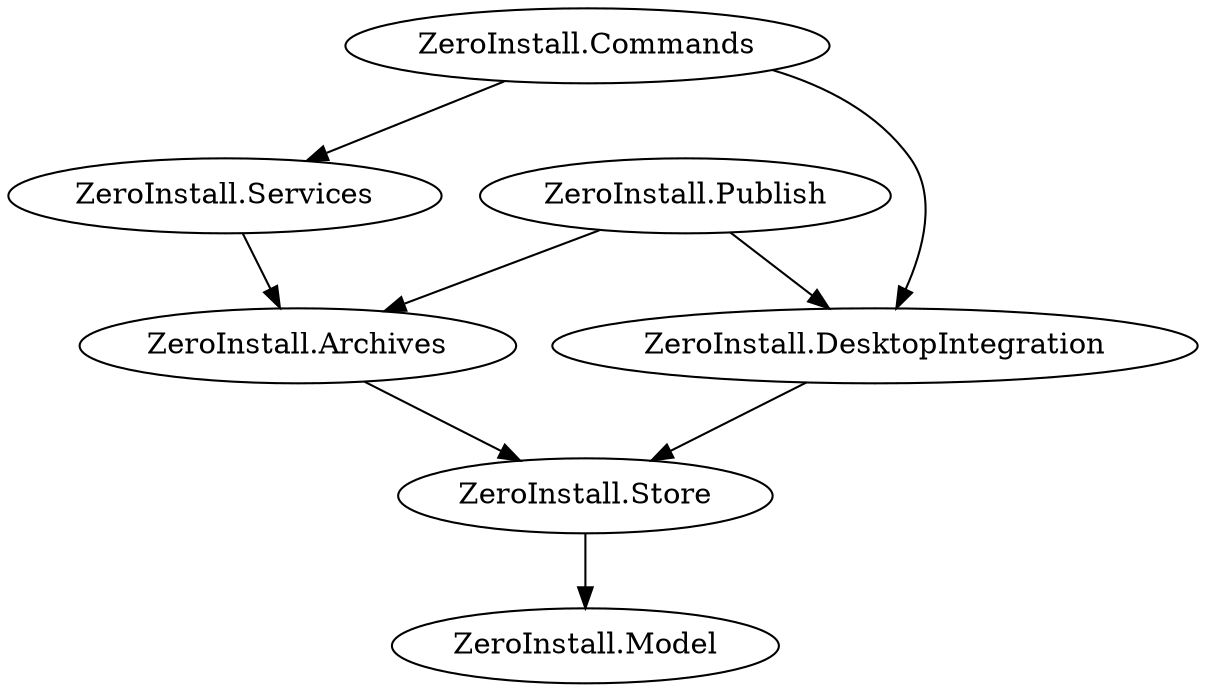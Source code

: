 digraph {
    commands [label="ZeroInstall.Commands"];
    publish [label="ZeroInstall.Publish"];
    services [label="ZeroInstall.Services"];
    desktop_integration [label="ZeroInstall.DesktopIntegration"];
    archives [label="ZeroInstall.Archives"];
    store [label="ZeroInstall.Store"];
    model [label="ZeroInstall.Model"];

    commands -> {services desktop_integration};
    publish -> {archives desktop_integration};
    services -> archives;
    archives -> store;
    desktop_integration -> store;
    store -> model;
}
